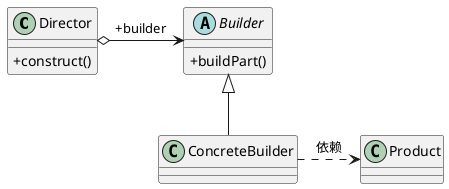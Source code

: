 @startuml
skinparam classAttributeIconSize 0

class Director {
    +construct()
}
abstract class Builder {
    +buildPart()
}
class ConcreteBuilder
class Product

ConcreteBuilder -up-|> Builder
ConcreteBuilder .right.> Product : 依赖
Director o-right-> Builder : +builder

@enduml